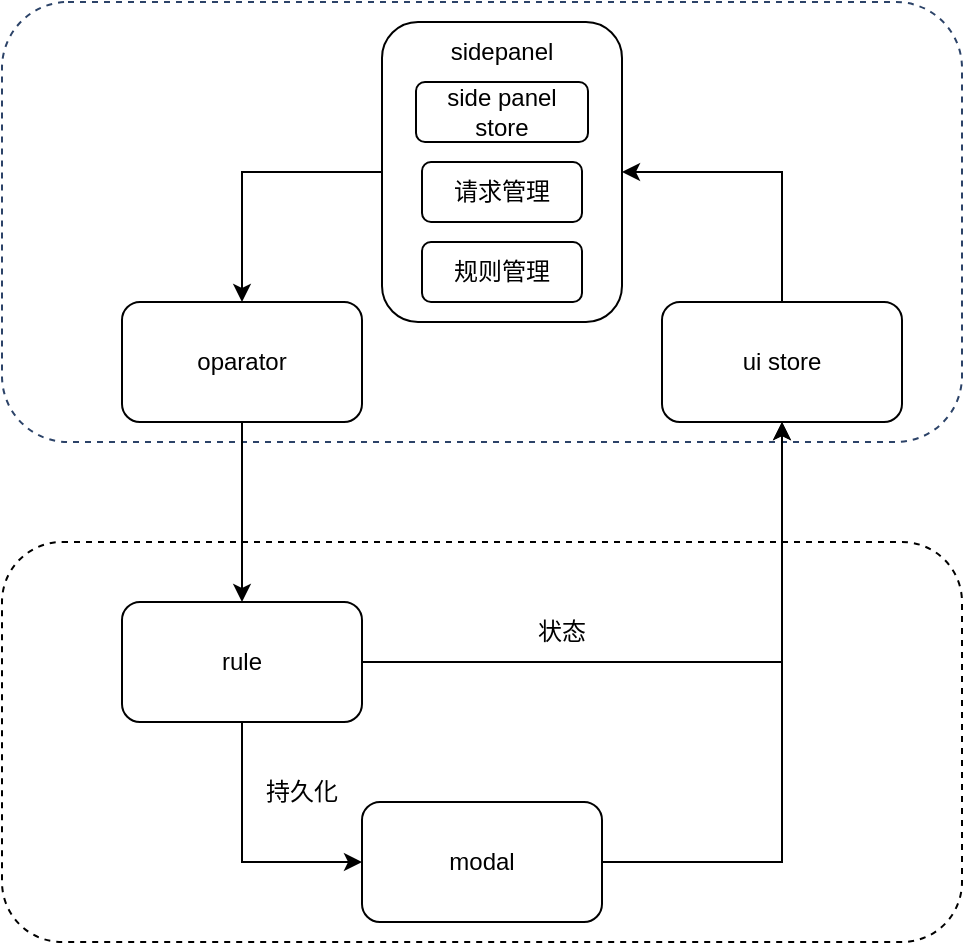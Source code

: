 <mxfile version="21.6.1" type="github">
  <diagram name="第 1 页" id="69Xxb0vmUh5zGP4VsRXv">
    <mxGraphModel dx="1194" dy="798" grid="1" gridSize="10" guides="1" tooltips="1" connect="1" arrows="1" fold="1" page="1" pageScale="1" pageWidth="827" pageHeight="1169" math="0" shadow="0">
      <root>
        <mxCell id="0" />
        <mxCell id="1" parent="0" />
        <mxCell id="nxh7DMcWHzOz7m6ctWhx-1" value="" style="rounded=1;whiteSpace=wrap;html=1;fillColor=none;dashed=1;" vertex="1" parent="1">
          <mxGeometry x="120" y="360" width="480" height="200" as="geometry" />
        </mxCell>
        <mxCell id="nxh7DMcWHzOz7m6ctWhx-11" value="" style="rounded=1;whiteSpace=wrap;html=1;fillColor=none;dashed=1;strokeColor=#2c4368;" vertex="1" parent="1">
          <mxGeometry x="120" y="90" width="480" height="220" as="geometry" />
        </mxCell>
        <mxCell id="nxh7DMcWHzOz7m6ctWhx-18" style="edgeStyle=orthogonalEdgeStyle;rounded=0;orthogonalLoop=1;jettySize=auto;html=1;exitX=0;exitY=0.5;exitDx=0;exitDy=0;entryX=0.5;entryY=0;entryDx=0;entryDy=0;" edge="1" parent="1" source="nxh7DMcWHzOz7m6ctWhx-2" target="nxh7DMcWHzOz7m6ctWhx-4">
          <mxGeometry relative="1" as="geometry" />
        </mxCell>
        <mxCell id="nxh7DMcWHzOz7m6ctWhx-2" value="" style="rounded=1;whiteSpace=wrap;html=1;" vertex="1" parent="1">
          <mxGeometry x="310" y="100" width="120" height="150" as="geometry" />
        </mxCell>
        <mxCell id="nxh7DMcWHzOz7m6ctWhx-19" style="edgeStyle=orthogonalEdgeStyle;rounded=0;orthogonalLoop=1;jettySize=auto;html=1;exitX=0.5;exitY=0;exitDx=0;exitDy=0;entryX=1;entryY=0.5;entryDx=0;entryDy=0;" edge="1" parent="1" source="nxh7DMcWHzOz7m6ctWhx-3" target="nxh7DMcWHzOz7m6ctWhx-2">
          <mxGeometry relative="1" as="geometry" />
        </mxCell>
        <mxCell id="nxh7DMcWHzOz7m6ctWhx-3" value="ui store" style="rounded=1;whiteSpace=wrap;html=1;" vertex="1" parent="1">
          <mxGeometry x="450" y="240" width="120" height="60" as="geometry" />
        </mxCell>
        <mxCell id="nxh7DMcWHzOz7m6ctWhx-13" style="edgeStyle=orthogonalEdgeStyle;rounded=0;orthogonalLoop=1;jettySize=auto;html=1;exitX=0.5;exitY=1;exitDx=0;exitDy=0;entryX=0.5;entryY=0;entryDx=0;entryDy=0;" edge="1" parent="1" source="nxh7DMcWHzOz7m6ctWhx-4" target="nxh7DMcWHzOz7m6ctWhx-12">
          <mxGeometry relative="1" as="geometry" />
        </mxCell>
        <mxCell id="nxh7DMcWHzOz7m6ctWhx-4" value="oparator" style="rounded=1;whiteSpace=wrap;html=1;" vertex="1" parent="1">
          <mxGeometry x="180" y="240" width="120" height="60" as="geometry" />
        </mxCell>
        <mxCell id="nxh7DMcWHzOz7m6ctWhx-16" style="edgeStyle=orthogonalEdgeStyle;rounded=0;orthogonalLoop=1;jettySize=auto;html=1;exitX=1;exitY=0.5;exitDx=0;exitDy=0;" edge="1" parent="1" source="nxh7DMcWHzOz7m6ctWhx-5" target="nxh7DMcWHzOz7m6ctWhx-3">
          <mxGeometry relative="1" as="geometry" />
        </mxCell>
        <mxCell id="nxh7DMcWHzOz7m6ctWhx-5" value="modal" style="rounded=1;whiteSpace=wrap;html=1;" vertex="1" parent="1">
          <mxGeometry x="300" y="490" width="120" height="60" as="geometry" />
        </mxCell>
        <mxCell id="nxh7DMcWHzOz7m6ctWhx-17" style="edgeStyle=orthogonalEdgeStyle;rounded=0;orthogonalLoop=1;jettySize=auto;html=1;exitX=0.5;exitY=1;exitDx=0;exitDy=0;entryX=0;entryY=0.5;entryDx=0;entryDy=0;" edge="1" parent="1" source="nxh7DMcWHzOz7m6ctWhx-12" target="nxh7DMcWHzOz7m6ctWhx-5">
          <mxGeometry relative="1" as="geometry" />
        </mxCell>
        <mxCell id="nxh7DMcWHzOz7m6ctWhx-20" style="edgeStyle=orthogonalEdgeStyle;rounded=0;orthogonalLoop=1;jettySize=auto;html=1;exitX=1;exitY=0.5;exitDx=0;exitDy=0;entryX=0.5;entryY=1;entryDx=0;entryDy=0;" edge="1" parent="1" source="nxh7DMcWHzOz7m6ctWhx-12" target="nxh7DMcWHzOz7m6ctWhx-3">
          <mxGeometry relative="1" as="geometry" />
        </mxCell>
        <mxCell id="nxh7DMcWHzOz7m6ctWhx-12" value="rule" style="rounded=1;whiteSpace=wrap;html=1;" vertex="1" parent="1">
          <mxGeometry x="180" y="390" width="120" height="60" as="geometry" />
        </mxCell>
        <mxCell id="nxh7DMcWHzOz7m6ctWhx-21" value="状态" style="text;html=1;strokeColor=none;fillColor=none;align=center;verticalAlign=middle;whiteSpace=wrap;rounded=0;" vertex="1" parent="1">
          <mxGeometry x="370" y="390" width="60" height="30" as="geometry" />
        </mxCell>
        <mxCell id="nxh7DMcWHzOz7m6ctWhx-22" value="持久化" style="text;html=1;strokeColor=none;fillColor=none;align=center;verticalAlign=middle;whiteSpace=wrap;rounded=0;" vertex="1" parent="1">
          <mxGeometry x="240" y="470" width="60" height="30" as="geometry" />
        </mxCell>
        <mxCell id="nxh7DMcWHzOz7m6ctWhx-23" value="请求管理" style="rounded=1;whiteSpace=wrap;html=1;" vertex="1" parent="1">
          <mxGeometry x="330" y="170" width="80" height="30" as="geometry" />
        </mxCell>
        <mxCell id="nxh7DMcWHzOz7m6ctWhx-24" value="规则管理" style="rounded=1;whiteSpace=wrap;html=1;" vertex="1" parent="1">
          <mxGeometry x="330" y="210" width="80" height="30" as="geometry" />
        </mxCell>
        <mxCell id="nxh7DMcWHzOz7m6ctWhx-27" value="sidepanel" style="text;html=1;strokeColor=none;fillColor=none;align=center;verticalAlign=middle;whiteSpace=wrap;rounded=0;" vertex="1" parent="1">
          <mxGeometry x="340" y="100" width="60" height="30" as="geometry" />
        </mxCell>
        <mxCell id="nxh7DMcWHzOz7m6ctWhx-28" value="side panel store" style="rounded=1;whiteSpace=wrap;html=1;" vertex="1" parent="1">
          <mxGeometry x="327" y="130" width="86" height="30" as="geometry" />
        </mxCell>
      </root>
    </mxGraphModel>
  </diagram>
</mxfile>
